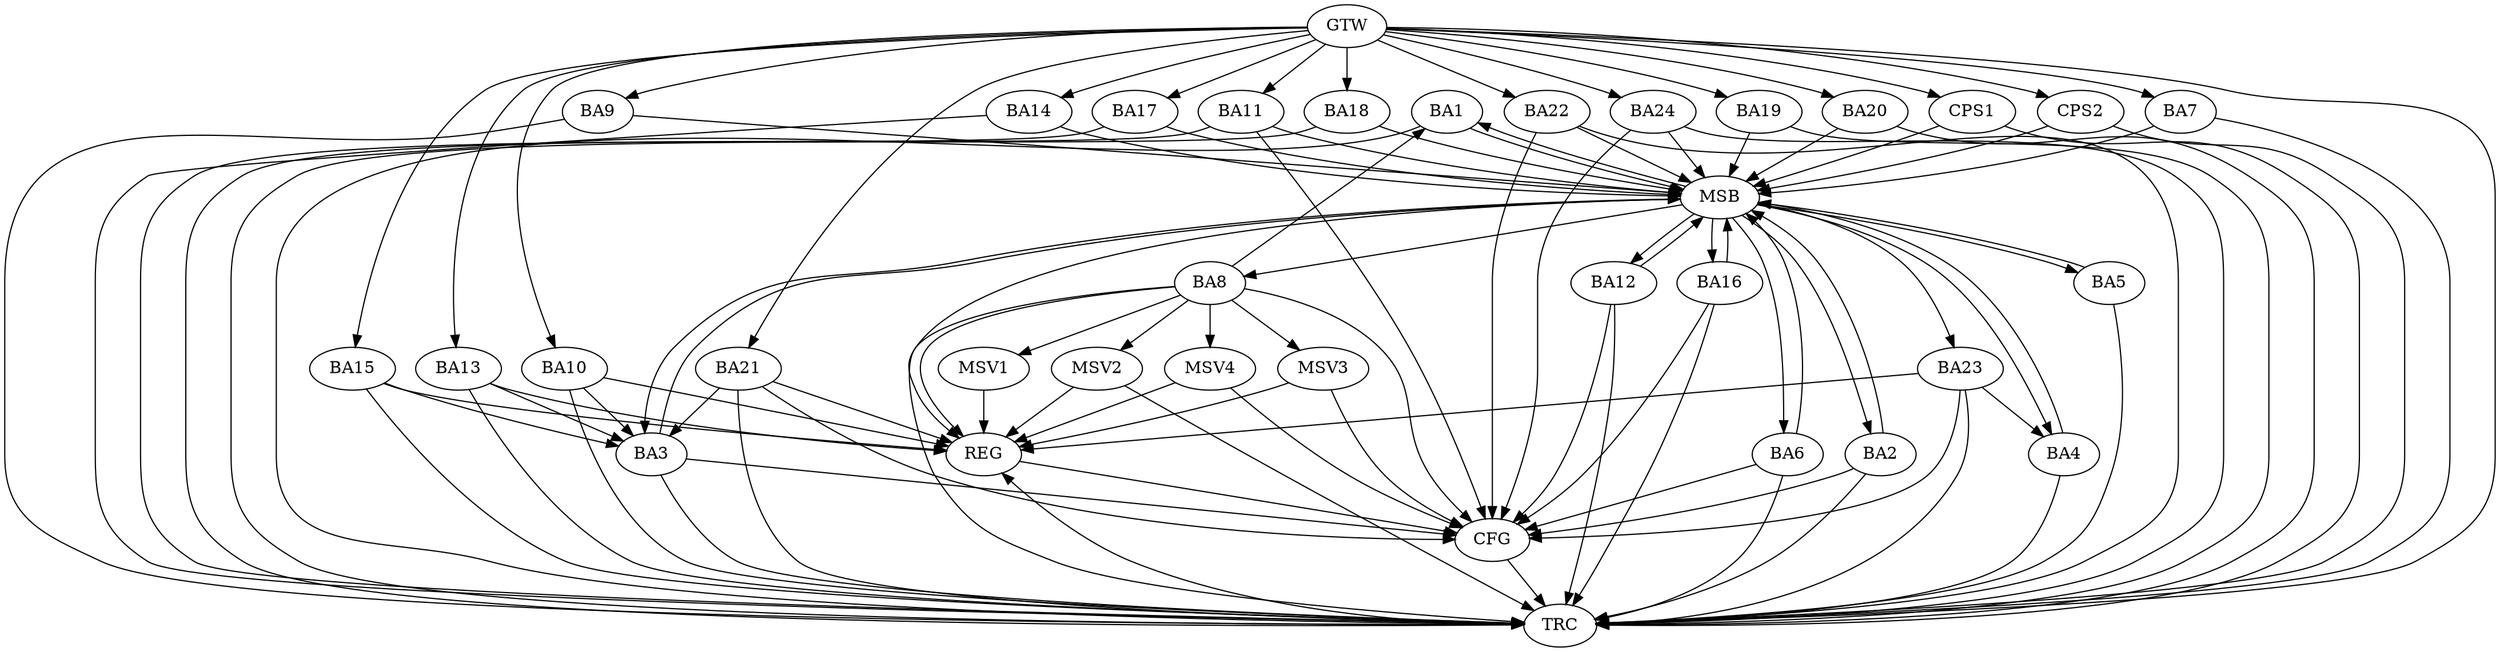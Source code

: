 strict digraph G {
  BA1 [ label="BA1" ];
  BA2 [ label="BA2" ];
  BA3 [ label="BA3" ];
  BA4 [ label="BA4" ];
  BA5 [ label="BA5" ];
  BA6 [ label="BA6" ];
  BA7 [ label="BA7" ];
  BA8 [ label="BA8" ];
  BA9 [ label="BA9" ];
  BA10 [ label="BA10" ];
  BA11 [ label="BA11" ];
  BA12 [ label="BA12" ];
  BA13 [ label="BA13" ];
  BA14 [ label="BA14" ];
  BA15 [ label="BA15" ];
  BA16 [ label="BA16" ];
  BA17 [ label="BA17" ];
  BA18 [ label="BA18" ];
  BA19 [ label="BA19" ];
  BA20 [ label="BA20" ];
  BA21 [ label="BA21" ];
  BA22 [ label="BA22" ];
  BA23 [ label="BA23" ];
  BA24 [ label="BA24" ];
  CPS1 [ label="CPS1" ];
  CPS2 [ label="CPS2" ];
  GTW [ label="GTW" ];
  REG [ label="REG" ];
  MSB [ label="MSB" ];
  CFG [ label="CFG" ];
  TRC [ label="TRC" ];
  MSV1 [ label="MSV1" ];
  MSV2 [ label="MSV2" ];
  MSV3 [ label="MSV3" ];
  MSV4 [ label="MSV4" ];
  BA8 -> BA1;
  BA10 -> BA3;
  BA13 -> BA3;
  BA15 -> BA3;
  BA21 -> BA3;
  BA23 -> BA4;
  GTW -> BA7;
  GTW -> BA9;
  GTW -> BA10;
  GTW -> BA11;
  GTW -> BA13;
  GTW -> BA14;
  GTW -> BA15;
  GTW -> BA17;
  GTW -> BA18;
  GTW -> BA19;
  GTW -> BA20;
  GTW -> BA21;
  GTW -> BA22;
  GTW -> BA24;
  GTW -> CPS1;
  GTW -> CPS2;
  BA8 -> REG;
  BA10 -> REG;
  BA13 -> REG;
  BA15 -> REG;
  BA21 -> REG;
  BA23 -> REG;
  BA1 -> MSB;
  MSB -> BA2;
  MSB -> REG;
  BA2 -> MSB;
  MSB -> BA1;
  BA3 -> MSB;
  BA4 -> MSB;
  MSB -> BA3;
  BA5 -> MSB;
  BA6 -> MSB;
  BA7 -> MSB;
  BA9 -> MSB;
  MSB -> BA5;
  BA11 -> MSB;
  BA12 -> MSB;
  MSB -> BA4;
  BA14 -> MSB;
  BA16 -> MSB;
  BA17 -> MSB;
  BA18 -> MSB;
  MSB -> BA8;
  BA19 -> MSB;
  MSB -> BA16;
  BA20 -> MSB;
  BA22 -> MSB;
  BA24 -> MSB;
  CPS1 -> MSB;
  MSB -> BA23;
  MSB -> BA6;
  CPS2 -> MSB;
  MSB -> BA12;
  BA11 -> CFG;
  BA24 -> CFG;
  BA8 -> CFG;
  BA22 -> CFG;
  BA23 -> CFG;
  BA2 -> CFG;
  BA12 -> CFG;
  BA16 -> CFG;
  BA21 -> CFG;
  BA3 -> CFG;
  BA6 -> CFG;
  REG -> CFG;
  BA1 -> TRC;
  BA2 -> TRC;
  BA3 -> TRC;
  BA4 -> TRC;
  BA5 -> TRC;
  BA6 -> TRC;
  BA7 -> TRC;
  BA8 -> TRC;
  BA9 -> TRC;
  BA10 -> TRC;
  BA11 -> TRC;
  BA12 -> TRC;
  BA13 -> TRC;
  BA14 -> TRC;
  BA15 -> TRC;
  BA16 -> TRC;
  BA17 -> TRC;
  BA18 -> TRC;
  BA19 -> TRC;
  BA20 -> TRC;
  BA21 -> TRC;
  BA22 -> TRC;
  BA23 -> TRC;
  BA24 -> TRC;
  CPS1 -> TRC;
  CPS2 -> TRC;
  GTW -> TRC;
  CFG -> TRC;
  TRC -> REG;
  BA8 -> MSV1;
  MSV1 -> REG;
  BA8 -> MSV2;
  BA8 -> MSV3;
  MSV2 -> REG;
  MSV2 -> TRC;
  MSV3 -> REG;
  MSV3 -> CFG;
  BA8 -> MSV4;
  MSV4 -> REG;
  MSV4 -> CFG;
}
